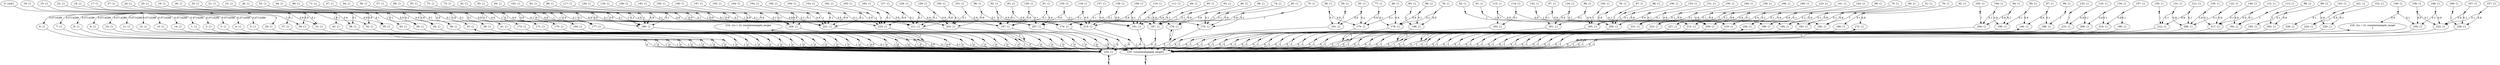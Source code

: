 digraph model {
	0 [ label = "0: {init}" ];
	1 [ label = "1: {}" ];
	2 [ label = "2: {}" ];
	3 [ label = "3: {}" ];
	4 [ label = "4: {}" ];
	5 [ label = "5: {}" ];
	6 [ label = "6: {}" ];
	7 [ label = "7: {}" ];
	8 [ label = "8: {}" ];
	9 [ label = "9: {}" ];
	10 [ label = "10: {}" ];
	11 [ label = "11: {}" ];
	12 [ label = "12: {}" ];
	13 [ label = "13: {}" ];
	14 [ label = "14: {}" ];
	15 [ label = "15: {}" ];
	16 [ label = "16: {}" ];
	17 [ label = "17: {}" ];
	18 [ label = "18: {}" ];
	19 [ label = "19: {}" ];
	20 [ label = "20: {}" ];
	21 [ label = "21: {}" ];
	22 [ label = "22: {}" ];
	23 [ label = "23: {}" ];
	24 [ label = "24: {}" ];
	25 [ label = "25: {}" ];
	26 [ label = "26: {}" ];
	27 [ label = "27: {}" ];
	28 [ label = "28: {}" ];
	29 [ label = "29: {}" ];
	30 [ label = "30: {}" ];
	31 [ label = "31: {}" ];
	32 [ label = "32: {}" ];
	33 [ label = "33: {}" ];
	34 [ label = "34: {}" ];
	35 [ label = "35: {}" ];
	36 [ label = "36: {}" ];
	37 [ label = "37: {}" ];
	38 [ label = "38: {}" ];
	39 [ label = "39: {}" ];
	40 [ label = "40: {}" ];
	41 [ label = "41: {}" ];
	42 [ label = "42: {}" ];
	43 [ label = "43: {}" ];
	44 [ label = "44: {}" ];
	45 [ label = "45: {}" ];
	46 [ label = "46: {}" ];
	47 [ label = "47: {}" ];
	48 [ label = "48: {}" ];
	49 [ label = "49: {}" ];
	50 [ label = "50: {}" ];
	51 [ label = "51: {}" ];
	52 [ label = "52: {}" ];
	53 [ label = "53: {}" ];
	54 [ label = "54: {}" ];
	55 [ label = "55: {}" ];
	56 [ label = "56: {}" ];
	57 [ label = "57: {}" ];
	58 [ label = "58: {}" ];
	59 [ label = "59: {}" ];
	60 [ label = "60: {}" ];
	61 [ label = "61: {}" ];
	62 [ label = "62: {}" ];
	63 [ label = "63: {}" ];
	64 [ label = "64: {}" ];
	65 [ label = "65: {}" ];
	66 [ label = "66: {}" ];
	67 [ label = "67: {}" ];
	68 [ label = "68: {}" ];
	69 [ label = "69: {}" ];
	70 [ label = "70: {}" ];
	71 [ label = "71: {}" ];
	72 [ label = "72: {}" ];
	73 [ label = "73: {}" ];
	74 [ label = "74: {}" ];
	75 [ label = "75: {}" ];
	76 [ label = "76: {}" ];
	77 [ label = "77: {}" ];
	78 [ label = "78: {}" ];
	79 [ label = "79: {}" ];
	80 [ label = "80: {}" ];
	81 [ label = "81: {}" ];
	82 [ label = "82: {}" ];
	83 [ label = "83: {}" ];
	84 [ label = "84: {}" ];
	85 [ label = "85: {}" ];
	86 [ label = "86: {}" ];
	87 [ label = "87: {}" ];
	88 [ label = "88: {}" ];
	89 [ label = "89: {}" ];
	90 [ label = "90: {}" ];
	91 [ label = "91: {}" ];
	92 [ label = "92: {}" ];
	93 [ label = "93: {}" ];
	94 [ label = "94: {}" ];
	95 [ label = "95: {}" ];
	96 [ label = "96: {}" ];
	97 [ label = "97: {}" ];
	98 [ label = "98: {}" ];
	99 [ label = "99: {}" ];
	100 [ label = "100: {}" ];
	101 [ label = "101: {}" ];
	102 [ label = "102: {}" ];
	103 [ label = "103: {}" ];
	104 [ label = "104: {}" ];
	105 [ label = "105: {}" ];
	106 [ label = "106: {}" ];
	107 [ label = "107: {}" ];
	108 [ label = "108: {}" ];
	109 [ label = "109: {}" ];
	110 [ label = "110: {}" ];
	111 [ label = "111: {}" ];
	112 [ label = "112: {}" ];
	113 [ label = "113: {}" ];
	114 [ label = "114: {}" ];
	115 [ label = "115: {}" ];
	116 [ label = "116: {}" ];
	117 [ label = "117: {}" ];
	118 [ label = "118: {}" ];
	119 [ label = "119: {}" ];
	120 [ label = "120: {}" ];
	121 [ label = "121: {}" ];
	122 [ label = "122: {}" ];
	123 [ label = "123: {}" ];
	124 [ label = "124: {}" ];
	125 [ label = "125: {}" ];
	126 [ label = "126: {}" ];
	127 [ label = "127: {}" ];
	128 [ label = "128: {}" ];
	129 [ label = "129: {}" ];
	130 [ label = "130: {}" ];
	131 [ label = "131: {}" ];
	132 [ label = "132: {}" ];
	133 [ label = "133: {}" ];
	134 [ label = "134: {}" ];
	135 [ label = "135: {}" ];
	136 [ label = "136: {}" ];
	137 [ label = "137: {}" ];
	138 [ label = "138: {}" ];
	139 [ label = "139: {}" ];
	140 [ label = "140: {}" ];
	141 [ label = "141: {}" ];
	142 [ label = "142: {}" ];
	143 [ label = "143: {}" ];
	144 [ label = "144: {}" ];
	145 [ label = "145: {}" ];
	146 [ label = "146: {}" ];
	147 [ label = "147: {}" ];
	148 [ label = "148: {}" ];
	149 [ label = "149: {}" ];
	150 [ label = "150: {}" ];
	151 [ label = "151: {}" ];
	152 [ label = "152: {}" ];
	153 [ label = "153: {}" ];
	154 [ label = "154: {}" ];
	155 [ label = "155: {}" ];
	156 [ label = "156: {}" ];
	157 [ label = "157: {}" ];
	158 [ label = "158: {}" ];
	159 [ label = "159: {}" ];
	160 [ label = "160: {}" ];
	161 [ label = "161: {}" ];
	162 [ label = "162: {}" ];
	163 [ label = "163: {}" ];
	164 [ label = "164: {}" ];
	165 [ label = "165: {}" ];
	166 [ label = "166: {}" ];
	167 [ label = "167: {}" ];
	168 [ label = "168: {}" ];
	169 [ label = "169: {}" ];
	170 [ label = "170: {}" ];
	171 [ label = "171: {}" ];
	172 [ label = "172: {}" ];
	173 [ label = "173: {}" ];
	174 [ label = "174: {}" ];
	175 [ label = "175: {}" ];
	176 [ label = "176: {}" ];
	177 [ label = "177: {}" ];
	178 [ label = "178: {}" ];
	179 [ label = "179: {}" ];
	180 [ label = "180: {}" ];
	181 [ label = "181: {}" ];
	182 [ label = "182: {}" ];
	183 [ label = "183: {}" ];
	184 [ label = "184: {}" ];
	185 [ label = "185: {}" ];
	186 [ label = "186: {}" ];
	187 [ label = "187: {}" ];
	188 [ label = "188: {}" ];
	189 [ label = "189: {}" ];
	190 [ label = "190: {}" ];
	191 [ label = "191: {}" ];
	192 [ label = "192: {}" ];
	193 [ label = "193: {}" ];
	194 [ label = "194: {}" ];
	195 [ label = "195: {}" ];
	196 [ label = "196: {}" ];
	197 [ label = "197: {}" ];
	198 [ label = "198: {}" ];
	199 [ label = "199: {}" ];
	200 [ label = "200: {}" ];
	201 [ label = "201: {}" ];
	202 [ label = "202: {}" ];
	203 [ label = "203: {}" ];
	204 [ label = "204: {}" ];
	205 [ label = "205: {}" ];
	206 [ label = "206: {}" ];
	207 [ label = "207: {}" ];
	208 [ label = "208: {}" ];
	209 [ label = "209: {}" ];
	210 [ label = "210: {}" ];
	211 [ label = "211: {}" ];
	212 [ label = "212: {}" ];
	213 [ label = "213: {}" ];
	214 [ label = "214: {}" ];
	215 [ label = "215: {}" ];
	216 [ label = "216: {(o = 2), counterexample_target
}" ];
	217 [ label = "217: {}" ];
	218 [ label = "218: {(o = 2), counterexample_target
}" ];
	219 [ label = "219: {}" ];
	220 [ label = "220: {}" ];
	221 [ label = "221: {}" ];
	222 [ label = "222: {}" ];
	223 [ label = "223: {}" ];
	224 [ label = "224: {}" ];
	225 [ label = "225: {}" ];
	226 [ label = "226: {}" ];
	227 [ label = "227: {}" ];
	228 [ label = "228: {}" ];
	229 [ label = "229: {}" ];
	230 [ label = "230: {}" ];
	231 [ label = "231: {}" ];
	232 [ label = "232: {}" ];
	233 [ label = "233: {counterexample_target}" ];
	"0c0" [shape = "point"];
	0 -> "0c0";
	"0c0" -> 1 [ label= "0.0714286" ];
	"0c0" -> 2 [ label= "0.0714286" ];
	"0c0" -> 3 [ label= "0.0714286" ];
	"0c0" -> 4 [ label= "0.0714286" ];
	"0c0" -> 5 [ label= "0.0714286" ];
	"0c0" -> 6 [ label= "0.0714286" ];
	"0c0" -> 7 [ label= "0.0714286" ];
	"0c0" -> 8 [ label= "0.0714286" ];
	"0c0" -> 9 [ label= "0.0714286" ];
	"0c0" -> 10 [ label= "0.0714286" ];
	"0c0" -> 11 [ label= "0.0714286" ];
	"0c0" -> 12 [ label= "0.0714286" ];
	"0c0" -> 13 [ label= "0.0714286" ];
	"0c0" -> 14 [ label= "0.0714286" ];
	"1c0" [shape = "point"];
	1 -> "1c0";
	"1c0" -> 232 [ label= "0" ];
	"1c0" -> 233 [ label= "1" ];
	"2c0" [shape = "point"];
	2 -> "2c0";
	"2c0" -> 232 [ label= "0" ];
	"2c0" -> 233 [ label= "1" ];
	"3c0" [shape = "point"];
	3 -> "3c0";
	"3c0" -> 232 [ label= "0" ];
	"3c0" -> 233 [ label= "1" ];
	"4c0" [shape = "point"];
	4 -> "4c0";
	"4c0" -> 232 [ label= "0" ];
	"4c0" -> 233 [ label= "1" ];
	"5c0" [shape = "point"];
	5 -> "5c0";
	"5c0" -> 232 [ label= "0" ];
	"5c0" -> 233 [ label= "1" ];
	"6c0" [shape = "point"];
	6 -> "6c0";
	"6c0" -> 232 [ label= "0" ];
	"6c0" -> 233 [ label= "1" ];
	"7c0" [shape = "point"];
	7 -> "7c0";
	"7c0" -> 232 [ label= "0" ];
	"7c0" -> 233 [ label= "1" ];
	"8c0" [shape = "point"];
	8 -> "8c0";
	"8c0" -> 232 [ label= "0" ];
	"8c0" -> 233 [ label= "1" ];
	"9c0" [shape = "point"];
	9 -> "9c0";
	"9c0" -> 232 [ label= "0" ];
	"9c0" -> 233 [ label= "1" ];
	"10c0" [shape = "point"];
	10 -> "10c0";
	"10c0" -> 232 [ label= "0" ];
	"10c0" -> 233 [ label= "1" ];
	"11c0" [shape = "point"];
	11 -> "11c0";
	"11c0" -> 232 [ label= "0" ];
	"11c0" -> 233 [ label= "1" ];
	"12c0" [shape = "point"];
	12 -> "12c0";
	"12c0" -> 232 [ label= "0" ];
	"12c0" -> 233 [ label= "1" ];
	"13c0" [shape = "point"];
	13 -> "13c0";
	"13c0" -> 232 [ label= "0" ];
	"13c0" -> 233 [ label= "1" ];
	"14c0" [shape = "point"];
	14 -> "14c0";
	"14c0" -> 232 [ label= "0" ];
	"14c0" -> 233 [ label= "1" ];
	"15c0" [shape = "point"];
	15 -> "15c0";
	"15c0" -> 30 [ label= "1" ];
	"16c0" [shape = "point"];
	16 -> "16c0";
	"16c0" -> 29 [ label= "1" ];
	"17c0" [shape = "point"];
	17 -> "17c0";
	"17c0" -> 32 [ label= "1" ];
	"18c0" [shape = "point"];
	18 -> "18c0";
	"18c0" -> 34 [ label= "1" ];
	"19c0" [shape = "point"];
	19 -> "19c0";
	"19c0" -> 30 [ label= "0.9" ];
	"19c0" -> 31 [ label= "0.1" ];
	"20c0" [shape = "point"];
	20 -> "20c0";
	"20c0" -> 32 [ label= "0.9" ];
	"20c0" -> 35 [ label= "0.1" ];
	"21c0" [shape = "point"];
	21 -> "21c0";
	"21c0" -> 34 [ label= "0.9" ];
	"21c0" -> 36 [ label= "0.1" ];
	"22c0" [shape = "point"];
	22 -> "22c0";
	"22c0" -> 31 [ label= "0.9" ];
	"22c0" -> 37 [ label= "0.1" ];
	"23c0" [shape = "point"];
	23 -> "23c0";
	"23c0" -> 33 [ label= "0.9" ];
	"23c0" -> 40 [ label= "0.1" ];
	"24c0" [shape = "point"];
	24 -> "24c0";
	"24c0" -> 35 [ label= "0.9" ];
	"24c0" -> 38 [ label= "0.1" ];
	"25c0" [shape = "point"];
	25 -> "25c0";
	"25c0" -> 36 [ label= "0.9" ];
	"25c0" -> 39 [ label= "0.1" ];
	"26c0" [shape = "point"];
	26 -> "26c0";
	"26c0" -> 40 [ label= "0.9" ];
	"26c0" -> 41 [ label= "0.1" ];
	"27c0" [shape = "point"];
	27 -> "27c0";
	"27c0" -> 38 [ label= "0.9" ];
	"27c0" -> 42 [ label= "0.1" ];
	"28c0" [shape = "point"];
	28 -> "28c0";
	"28c0" -> 39 [ label= "0.9" ];
	"28c0" -> 43 [ label= "0.1" ];
	"29c0" [shape = "point"];
	29 -> "29c0";
	"29c0" -> 232 [ label= "0" ];
	"29c0" -> 233 [ label= "1" ];
	"30c0" [shape = "point"];
	30 -> "30c0";
	"30c0" -> 232 [ label= "0" ];
	"30c0" -> 233 [ label= "1" ];
	"31c0" [shape = "point"];
	31 -> "31c0";
	"31c0" -> 232 [ label= "0" ];
	"31c0" -> 233 [ label= "1" ];
	"32c0" [shape = "point"];
	32 -> "32c0";
	"32c0" -> 232 [ label= "0.9" ];
	"32c0" -> 233 [ label= "0.1" ];
	"33c0" [shape = "point"];
	33 -> "33c0";
	"33c0" -> 33 [ label= "1" ];
	"34c0" [shape = "point"];
	34 -> "34c0";
	"34c0" -> 232 [ label= "0" ];
	"34c0" -> 233 [ label= "1" ];
	"35c0" [shape = "point"];
	35 -> "35c0";
	"35c0" -> 232 [ label= "0" ];
	"35c0" -> 233 [ label= "1" ];
	"36c0" [shape = "point"];
	36 -> "36c0";
	"36c0" -> 232 [ label= "0.9" ];
	"36c0" -> 233 [ label= "0.1" ];
	"37c0" [shape = "point"];
	37 -> "37c0";
	"37c0" -> 232 [ label= "0" ];
	"37c0" -> 233 [ label= "1" ];
	"38c0" [shape = "point"];
	38 -> "38c0";
	"38c0" -> 232 [ label= "0" ];
	"38c0" -> 233 [ label= "1" ];
	"39c0" [shape = "point"];
	39 -> "39c0";
	"39c0" -> 232 [ label= "0" ];
	"39c0" -> 233 [ label= "1" ];
	"40c0" [shape = "point"];
	40 -> "40c0";
	"40c0" -> 232 [ label= "0.9" ];
	"40c0" -> 233 [ label= "0.1" ];
	"41c0" [shape = "point"];
	41 -> "41c0";
	"41c0" -> 232 [ label= "0" ];
	"41c0" -> 233 [ label= "1" ];
	"42c0" [shape = "point"];
	42 -> "42c0";
	"42c0" -> 232 [ label= "0" ];
	"42c0" -> 233 [ label= "1" ];
	"43c0" [shape = "point"];
	43 -> "43c0";
	"43c0" -> 232 [ label= "0" ];
	"43c0" -> 233 [ label= "1" ];
	"44c0" [shape = "point"];
	44 -> "44c0";
	"44c0" -> 170 [ label= "0.9" ];
	"44c0" -> 171 [ label= "0.1" ];
	"45c0" [shape = "point"];
	45 -> "45c0";
	"45c0" -> 174 [ label= "0.9" ];
	"45c0" -> 175 [ label= "0.1" ];
	"46c0" [shape = "point"];
	46 -> "46c0";
	"46c0" -> 175 [ label= "0.1" ];
	"46c0" -> 176 [ label= "0.9" ];
	"47c0" [shape = "point"];
	47 -> "47c0";
	"47c0" -> 175 [ label= "0.1" ];
	"47c0" -> 177 [ label= "0.9" ];
	"48c0" [shape = "point"];
	48 -> "48c0";
	"48c0" -> 175 [ label= "1" ];
	"49c0" [shape = "point"];
	49 -> "49c0";
	"49c0" -> 178 [ label= "0.9" ];
	"49c0" -> 179 [ label= "0.1" ];
	"50c0" [shape = "point"];
	50 -> "50c0";
	"50c0" -> 179 [ label= "0.1" ];
	"50c0" -> 181 [ label= "0.9" ];
	"51c0" [shape = "point"];
	51 -> "51c0";
	"51c0" -> 182 [ label= "0.9" ];
	"51c0" -> 183 [ label= "0.1" ];
	"52c0" [shape = "point"];
	52 -> "52c0";
	"52c0" -> 183 [ label= "1" ];
	"53c0" [shape = "point"];
	53 -> "53c0";
	"53c0" -> 171 [ label= "0.9" ];
	"53c0" -> 173 [ label= "0.1" ];
	"54c0" [shape = "point"];
	54 -> "54c0";
	"54c0" -> 175 [ label= "0.9" ];
	"54c0" -> 177 [ label= "0.1" ];
	"55c0" [shape = "point"];
	55 -> "55c0";
	"55c0" -> 177 [ label= "0.1" ];
	"55c0" -> 187 [ label= "0.9" ];
	"56c0" [shape = "point"];
	56 -> "56c0";
	"56c0" -> 177 [ label= "1" ];
	"57c0" [shape = "point"];
	57 -> "57c0";
	"57c0" -> 177 [ label= "1" ];
	"58c0" [shape = "point"];
	58 -> "58c0";
	"58c0" -> 179 [ label= "0.9" ];
	"58c0" -> 181 [ label= "0.1" ];
	"59c0" [shape = "point"];
	59 -> "59c0";
	"59c0" -> 181 [ label= "1" ];
	"60c0" [shape = "point"];
	60 -> "60c0";
	"60c0" -> 183 [ label= "0.9" ];
	"60c0" -> 185 [ label= "0.1" ];
	"61c0" [shape = "point"];
	61 -> "61c0";
	"61c0" -> 185 [ label= "1" ];
	"62c0" [shape = "point"];
	62 -> "62c0";
	"62c0" -> 172 [ label= "0.9" ];
	"62c0" -> 186 [ label= "0.1" ];
	"63c0" [shape = "point"];
	63 -> "63c0";
	"63c0" -> 176 [ label= "0.9" ];
	"63c0" -> 187 [ label= "0.1" ];
	"64c0" [shape = "point"];
	64 -> "64c0";
	"64c0" -> 187 [ label= "0.1" ];
	"64c0" -> 191 [ label= "0.9" ];
	"65c0" [shape = "point"];
	65 -> "65c0";
	"65c0" -> 187 [ label= "1" ];
	"66c0" [shape = "point"];
	66 -> "66c0";
	"66c0" -> 177 [ label= "0.9" ];
	"66c0" -> 187 [ label= "0.1" ];
	"67c0" [shape = "point"];
	67 -> "67c0";
	"67c0" -> 180 [ label= "0.9" ];
	"67c0" -> 188 [ label= "0.1" ];
	"68c0" [shape = "point"];
	68 -> "68c0";
	"68c0" -> 188 [ label= "1" ];
	"69c0" [shape = "point"];
	69 -> "69c0";
	"69c0" -> 184 [ label= "0.9" ];
	"69c0" -> 189 [ label= "0.1" ];
	"70c0" [shape = "point"];
	70 -> "70c0";
	"70c0" -> 185 [ label= "0.9" ];
	"70c0" -> 189 [ label= "0.1" ];
	"71c0" [shape = "point"];
	71 -> "71c0";
	"71c0" -> 170 [ label= "0.1" ];
	"71c0" -> 194 [ label= "0.9" ];
	"72c0" [shape = "point"];
	72 -> "72c0";
	"72c0" -> 174 [ label= "0.1" ];
	"72c0" -> 196 [ label= "0.9" ];
	"73c0" [shape = "point"];
	73 -> "73c0";
	"73c0" -> 174 [ label= "0.1" ];
	"73c0" -> 197 [ label= "0.9" ];
	"74c0" [shape = "point"];
	74 -> "74c0";
	"74c0" -> 174 [ label= "0.1" ];
	"74c0" -> 175 [ label= "0.9" ];
	"75c0" [shape = "point"];
	75 -> "75c0";
	"75c0" -> 174 [ label= "1" ];
	"76c0" [shape = "point"];
	76 -> "76c0";
	"76c0" -> 178 [ label= "0.1" ];
	"76c0" -> 198 [ label= "0.9" ];
	"77c0" [shape = "point"];
	77 -> "77c0";
	"77c0" -> 178 [ label= "0.1" ];
	"77c0" -> 179 [ label= "0.9" ];
	"78c0" [shape = "point"];
	78 -> "78c0";
	"78c0" -> 182 [ label= "0.1" ];
	"78c0" -> 200 [ label= "0.9" ];
	"79c0" [shape = "point"];
	79 -> "79c0";
	"79c0" -> 182 [ label= "1" ];
	"80c0" [shape = "point"];
	80 -> "80c0";
	"80c0" -> 194 [ label= "1" ];
	"81c0" [shape = "point"];
	81 -> "81c0";
	"81c0" -> 196 [ label= "1" ];
	"82c0" [shape = "point"];
	82 -> "82c0";
	"82c0" -> 196 [ label= "0.1" ];
	"82c0" -> 203 [ label= "0.9" ];
	"83c0" [shape = "point"];
	83 -> "83c0";
	"83c0" -> 174 [ label= "0.9" ];
	"83c0" -> 196 [ label= "0.1" ];
	"84c0" [shape = "point"];
	84 -> "84c0";
	"84c0" -> 196 [ label= "1" ];
	"85c0" [shape = "point"];
	85 -> "85c0";
	"85c0" -> 198 [ label= "1" ];
	"86c0" [shape = "point"];
	86 -> "86c0";
	"86c0" -> 178 [ label= "0.9" ];
	"86c0" -> 198 [ label= "0.1" ];
	"87c0" [shape = "point"];
	87 -> "87c0";
	"87c0" -> 200 [ label= "1" ];
	"88c0" [shape = "point"];
	88 -> "88c0";
	"88c0" -> 200 [ label= "1" ];
	"89c0" [shape = "point"];
	89 -> "89c0";
	"89c0" -> 195 [ label= "0.1" ];
	"89c0" -> 202 [ label= "0.9" ];
	"90c0" [shape = "point"];
	90 -> "90c0";
	"90c0" -> 197 [ label= "0.1" ];
	"90c0" -> 203 [ label= "0.9" ];
	"91c0" [shape = "point"];
	91 -> "91c0";
	"91c0" -> 197 [ label= "0.1" ];
	"91c0" -> 207 [ label= "0.9" ];
	"92c0" [shape = "point"];
	92 -> "92c0";
	"92c0" -> 176 [ label= "0.9" ];
	"92c0" -> 197 [ label= "0.1" ];
	"93c0" [shape = "point"];
	93 -> "93c0";
	"93c0" -> 174 [ label= "0.9" ];
	"93c0" -> 197 [ label= "0.1" ];
	"94c0" [shape = "point"];
	94 -> "94c0";
	"94c0" -> 199 [ label= "0.1" ];
	"94c0" -> 204 [ label= "0.9" ];
	"95c0" [shape = "point"];
	95 -> "95c0";
	"95c0" -> 180 [ label= "0.9" ];
	"95c0" -> 199 [ label= "0.1" ];
	"96c0" [shape = "point"];
	96 -> "96c0";
	"96c0" -> 201 [ label= "0.1" ];
	"96c0" -> 205 [ label= "0.9" ];
	"97c0" [shape = "point"];
	97 -> "97c0";
	"97c0" -> 182 [ label= "0.9" ];
	"97c0" -> 201 [ label= "0.1" ];
	"98c0" [shape = "point"];
	98 -> "98c0";
	"98c0" -> 202 [ label= "1" ];
	"99c0" [shape = "point"];
	99 -> "99c0";
	"99c0" -> 203 [ label= "1" ];
	"100c0" [shape = "point"];
	100 -> "100c0";
	"100c0" -> 203 [ label= "0.1" ];
	"100c0" -> 211 [ label= "0.9" ];
	"101c0" [shape = "point"];
	101 -> "101c0";
	"101c0" -> 197 [ label= "0.9" ];
	"101c0" -> 203 [ label= "0.1" ];
	"102c0" [shape = "point"];
	102 -> "102c0";
	"102c0" -> 196 [ label= "0.9" ];
	"102c0" -> 203 [ label= "0.1" ];
	"103c0" [shape = "point"];
	103 -> "103c0";
	"103c0" -> 204 [ label= "1" ];
	"104c0" [shape = "point"];
	104 -> "104c0";
	"104c0" -> 199 [ label= "0.9" ];
	"104c0" -> 204 [ label= "0.1" ];
	"105c0" [shape = "point"];
	105 -> "105c0";
	"105c0" -> 205 [ label= "1" ];
	"106c0" [shape = "point"];
	106 -> "106c0";
	"106c0" -> 200 [ label= "0.9" ];
	"106c0" -> 205 [ label= "0.1" ];
	"107c0" [shape = "point"];
	107 -> "107c0";
	"107c0" -> 190 [ label= "0.1" ];
	"107c0" -> 214 [ label= "0.9" ];
	"108c0" [shape = "point"];
	108 -> "108c0";
	"108c0" -> 191 [ label= "0.1" ];
	"108c0" -> 215 [ label= "0.9" ];
	"109c0" [shape = "point"];
	109 -> "109c0";
	"109c0" -> 191 [ label= "0.1" ];
	"109c0" -> 216 [ label= "0.9" ];
	"110c0" [shape = "point"];
	110 -> "110c0";
	"110c0" -> 191 [ label= "1" ];
	"111c0" [shape = "point"];
	111 -> "111c0";
	"111c0" -> 187 [ label= "0.9" ];
	"111c0" -> 191 [ label= "0.1" ];
	"112c0" [shape = "point"];
	112 -> "112c0";
	"112c0" -> 192 [ label= "0.1" ];
	"112c0" -> 217 [ label= "0.9" ];
	"113c0" [shape = "point"];
	113 -> "113c0";
	"113c0" -> 192 [ label= "1" ];
	"114c0" [shape = "point"];
	114 -> "114c0";
	"114c0" -> 193 [ label= "0.1" ];
	"114c0" -> 219 [ label= "0.9" ];
	"115c0" [shape = "point"];
	115 -> "115c0";
	"115c0" -> 189 [ label= "0.9" ];
	"115c0" -> 193 [ label= "0.1" ];
	"116c0" [shape = "point"];
	116 -> "116c0";
	"116c0" -> 206 [ label= "0.1" ];
	"116c0" -> 210 [ label= "0.9" ];
	"117c0" [shape = "point"];
	117 -> "117c0";
	"117c0" -> 207 [ label= "0.1" ];
	"117c0" -> 211 [ label= "0.9" ];
	"118c0" [shape = "point"];
	118 -> "118c0";
	"118c0" -> 207 [ label= "0.1" ];
	"118c0" -> 221 [ label= "0.9" ];
	"119c0" [shape = "point"];
	119 -> "119c0";
	"119c0" -> 207 [ label= "0.1" ];
	"119c0" -> 215 [ label= "0.9" ];
	"120c0" [shape = "point"];
	120 -> "120c0";
	"120c0" -> 197 [ label= "0.9" ];
	"120c0" -> 207 [ label= "0.1" ];
	"121c0" [shape = "point"];
	121 -> "121c0";
	"121c0" -> 208 [ label= "0.1" ];
	"121c0" -> 212 [ label= "0.9" ];
	"122c0" [shape = "point"];
	122 -> "122c0";
	"122c0" -> 208 [ label= "0.1" ];
	"122c0" -> 217 [ label= "0.9" ];
	"123c0" [shape = "point"];
	123 -> "123c0";
	"123c0" -> 209 [ label= "0.1" ];
	"123c0" -> 213 [ label= "0.9" ];
	"124c0" [shape = "point"];
	124 -> "124c0";
	"124c0" -> 201 [ label= "0.9" ];
	"124c0" -> 209 [ label= "0.1" ];
	"125c0" [shape = "point"];
	125 -> "125c0";
	"125c0" -> 210 [ label= "1" ];
	"126c0" [shape = "point"];
	126 -> "126c0";
	"126c0" -> 211 [ label= "1" ];
	"127c0" [shape = "point"];
	127 -> "127c0";
	"127c0" -> 211 [ label= "0.1" ];
	"127c0" -> 225 [ label= "0.9" ];
	"128c0" [shape = "point"];
	128 -> "128c0";
	"128c0" -> 207 [ label= "0.9" ];
	"128c0" -> 211 [ label= "0.1" ];
	"129c0" [shape = "point"];
	129 -> "129c0";
	"129c0" -> 203 [ label= "0.9" ];
	"129c0" -> 211 [ label= "0.1" ];
	"130c0" [shape = "point"];
	130 -> "130c0";
	"130c0" -> 212 [ label= "1" ];
	"131c0" [shape = "point"];
	131 -> "131c0";
	"131c0" -> 208 [ label= "0.9" ];
	"131c0" -> 212 [ label= "0.1" ];
	"132c0" [shape = "point"];
	132 -> "132c0";
	"132c0" -> 213 [ label= "1" ];
	"133c0" [shape = "point"];
	133 -> "133c0";
	"133c0" -> 205 [ label= "0.9" ];
	"133c0" -> 213 [ label= "0.1" ];
	"134c0" [shape = "point"];
	134 -> "134c0";
	"134c0" -> 206 [ label= "0.9" ];
	"134c0" -> 214 [ label= "0.1" ];
	"135c0" [shape = "point"];
	135 -> "135c0";
	"135c0" -> 207 [ label= "0.9" ];
	"135c0" -> 215 [ label= "0.1" ];
	"136c0" [shape = "point"];
	136 -> "136c0";
	"136c0" -> 215 [ label= "0.1" ];
	"136c0" -> 229 [ label= "0.9" ];
	"137c0" [shape = "point"];
	137 -> "137c0";
	"137c0" -> 191 [ label= "0.9" ];
	"137c0" -> 215 [ label= "0.1" ];
	"138c0" [shape = "point"];
	138 -> "138c0";
	"138c0" -> 176 [ label= "0.9" ];
	"138c0" -> 215 [ label= "0.1" ];
	"139c0" [shape = "point"];
	139 -> "139c0";
	"139c0" -> 208 [ label= "0.9" ];
	"139c0" -> 217 [ label= "0.1" ];
	"140c0" [shape = "point"];
	140 -> "140c0";
	"140c0" -> 192 [ label= "0.9" ];
	"140c0" -> 217 [ label= "0.1" ];
	"141c0" [shape = "point"];
	141 -> "141c0";
	"141c0" -> 209 [ label= "0.9" ];
	"141c0" -> 219 [ label= "0.1" ];
	"142c0" [shape = "point"];
	142 -> "142c0";
	"142c0" -> 184 [ label= "0.9" ];
	"142c0" -> 219 [ label= "0.1" ];
	"143c0" [shape = "point"];
	143 -> "143c0";
	"143c0" -> 220 [ label= "0.9" ];
	"143c0" -> 228 [ label= "0.1" ];
	"144c0" [shape = "point"];
	144 -> "144c0";
	"144c0" -> 221 [ label= "0.9" ];
	"144c0" -> 229 [ label= "0.1" ];
	"145c0" [shape = "point"];
	145 -> "145c0";
	"145c0" -> 229 [ label= "1" ];
	"146c0" [shape = "point"];
	146 -> "146c0";
	"146c0" -> 216 [ label= "0.9" ];
	"146c0" -> 229 [ label= "0.1" ];
	"147c0" [shape = "point"];
	147 -> "147c0";
	"147c0" -> 215 [ label= "0.9" ];
	"147c0" -> 229 [ label= "0.1" ];
	"148c0" [shape = "point"];
	148 -> "148c0";
	"148c0" -> 222 [ label= "0.9" ];
	"148c0" -> 230 [ label= "0.1" ];
	"149c0" [shape = "point"];
	149 -> "149c0";
	"149c0" -> 218 [ label= "0.9" ];
	"149c0" -> 230 [ label= "0.1" ];
	"150c0" [shape = "point"];
	150 -> "150c0";
	"150c0" -> 223 [ label= "0.9" ];
	"150c0" -> 231 [ label= "0.1" ];
	"151c0" [shape = "point"];
	151 -> "151c0";
	"151c0" -> 219 [ label= "0.9" ];
	"151c0" -> 231 [ label= "0.1" ];
	"152c0" [shape = "point"];
	152 -> "152c0";
	"152c0" -> 220 [ label= "0.1" ];
	"152c0" -> 224 [ label= "0.9" ];
	"153c0" [shape = "point"];
	153 -> "153c0";
	"153c0" -> 221 [ label= "0.1" ];
	"153c0" -> 225 [ label= "0.9" ];
	"154c0" [shape = "point"];
	154 -> "154c0";
	"154c0" -> 221 [ label= "1" ];
	"155c0" [shape = "point"];
	155 -> "155c0";
	"155c0" -> 221 [ label= "0.1" ];
	"155c0" -> 229 [ label= "0.9" ];
	"156c0" [shape = "point"];
	156 -> "156c0";
	"156c0" -> 207 [ label= "0.9" ];
	"156c0" -> 221 [ label= "0.1" ];
	"157c0" [shape = "point"];
	157 -> "157c0";
	"157c0" -> 222 [ label= "0.1" ];
	"157c0" -> 226 [ label= "0.9" ];
	"158c0" [shape = "point"];
	158 -> "158c0";
	"158c0" -> 222 [ label= "0.1" ];
	"158c0" -> 230 [ label= "0.9" ];
	"159c0" [shape = "point"];
	159 -> "159c0";
	"159c0" -> 223 [ label= "0.1" ];
	"159c0" -> 227 [ label= "0.9" ];
	"160c0" [shape = "point"];
	160 -> "160c0";
	"160c0" -> 209 [ label= "0.9" ];
	"160c0" -> 223 [ label= "0.1" ];
	"161c0" [shape = "point"];
	161 -> "161c0";
	"161c0" -> 224 [ label= "1" ];
	"162c0" [shape = "point"];
	162 -> "162c0";
	"162c0" -> 225 [ label= "1" ];
	"163c0" [shape = "point"];
	163 -> "163c0";
	"163c0" -> 225 [ label= "1" ];
	"164c0" [shape = "point"];
	164 -> "164c0";
	"164c0" -> 221 [ label= "0.9" ];
	"164c0" -> 225 [ label= "0.1" ];
	"165c0" [shape = "point"];
	165 -> "165c0";
	"165c0" -> 211 [ label= "0.9" ];
	"165c0" -> 225 [ label= "0.1" ];
	"166c0" [shape = "point"];
	166 -> "166c0";
	"166c0" -> 226 [ label= "1" ];
	"167c0" [shape = "point"];
	167 -> "167c0";
	"167c0" -> 222 [ label= "0.9" ];
	"167c0" -> 226 [ label= "0.1" ];
	"168c0" [shape = "point"];
	168 -> "168c0";
	"168c0" -> 227 [ label= "1" ];
	"169c0" [shape = "point"];
	169 -> "169c0";
	"169c0" -> 213 [ label= "0.9" ];
	"169c0" -> 227 [ label= "0.1" ];
	"170c0" [shape = "point"];
	170 -> "170c0";
	"170c0" -> 232 [ label= "0" ];
	"170c0" -> 233 [ label= "1" ];
	"171c0" [shape = "point"];
	171 -> "171c0";
	"171c0" -> 232 [ label= "0" ];
	"171c0" -> 233 [ label= "1" ];
	"172c0" [shape = "point"];
	172 -> "172c0";
	"172c0" -> 172 [ label= "1" ];
	"173c0" [shape = "point"];
	173 -> "173c0";
	"173c0" -> 232 [ label= "0" ];
	"173c0" -> 233 [ label= "1" ];
	"174c0" [shape = "point"];
	174 -> "174c0";
	"174c0" -> 232 [ label= "0" ];
	"174c0" -> 233 [ label= "1" ];
	"175c0" [shape = "point"];
	175 -> "175c0";
	"175c0" -> 232 [ label= "0" ];
	"175c0" -> 233 [ label= "1" ];
	"176c0" [shape = "point"];
	176 -> "176c0";
	"176c0" -> 176 [ label= "1" ];
	"177c0" [shape = "point"];
	177 -> "177c0";
	"177c0" -> 232 [ label= "0" ];
	"177c0" -> 233 [ label= "1" ];
	"178c0" [shape = "point"];
	178 -> "178c0";
	"178c0" -> 232 [ label= "0" ];
	"178c0" -> 233 [ label= "1" ];
	"179c0" [shape = "point"];
	179 -> "179c0";
	"179c0" -> 232 [ label= "0" ];
	"179c0" -> 233 [ label= "1" ];
	"180c0" [shape = "point"];
	180 -> "180c0";
	"180c0" -> 180 [ label= "1" ];
	"181c0" [shape = "point"];
	181 -> "181c0";
	"181c0" -> 232 [ label= "0" ];
	"181c0" -> 233 [ label= "1" ];
	"182c0" [shape = "point"];
	182 -> "182c0";
	"182c0" -> 232 [ label= "0" ];
	"182c0" -> 233 [ label= "1" ];
	"183c0" [shape = "point"];
	183 -> "183c0";
	"183c0" -> 232 [ label= "0" ];
	"183c0" -> 233 [ label= "1" ];
	"184c0" [shape = "point"];
	184 -> "184c0";
	"184c0" -> 184 [ label= "1" ];
	"185c0" [shape = "point"];
	185 -> "185c0";
	"185c0" -> 232 [ label= "0" ];
	"185c0" -> 233 [ label= "1" ];
	"186c0" [shape = "point"];
	186 -> "186c0";
	"186c0" -> 232 [ label= "0" ];
	"186c0" -> 233 [ label= "1" ];
	"187c0" [shape = "point"];
	187 -> "187c0";
	"187c0" -> 232 [ label= "0" ];
	"187c0" -> 233 [ label= "1" ];
	"188c0" [shape = "point"];
	188 -> "188c0";
	"188c0" -> 232 [ label= "0" ];
	"188c0" -> 233 [ label= "1" ];
	"189c0" [shape = "point"];
	189 -> "189c0";
	"189c0" -> 232 [ label= "0" ];
	"189c0" -> 233 [ label= "1" ];
	"190c0" [shape = "point"];
	190 -> "190c0";
	"190c0" -> 232 [ label= "0" ];
	"190c0" -> 233 [ label= "1" ];
	"191c0" [shape = "point"];
	191 -> "191c0";
	"191c0" -> 232 [ label= "0" ];
	"191c0" -> 233 [ label= "1" ];
	"192c0" [shape = "point"];
	192 -> "192c0";
	"192c0" -> 232 [ label= "0" ];
	"192c0" -> 233 [ label= "1" ];
	"193c0" [shape = "point"];
	193 -> "193c0";
	"193c0" -> 232 [ label= "0" ];
	"193c0" -> 233 [ label= "1" ];
	"194c0" [shape = "point"];
	194 -> "194c0";
	"194c0" -> 232 [ label= "0" ];
	"194c0" -> 233 [ label= "1" ];
	"195c0" [shape = "point"];
	195 -> "195c0";
	"195c0" -> 232 [ label= "0" ];
	"195c0" -> 233 [ label= "1" ];
	"196c0" [shape = "point"];
	196 -> "196c0";
	"196c0" -> 232 [ label= "0" ];
	"196c0" -> 233 [ label= "1" ];
	"197c0" [shape = "point"];
	197 -> "197c0";
	"197c0" -> 232 [ label= "0" ];
	"197c0" -> 233 [ label= "1" ];
	"198c0" [shape = "point"];
	198 -> "198c0";
	"198c0" -> 232 [ label= "0" ];
	"198c0" -> 233 [ label= "1" ];
	"199c0" [shape = "point"];
	199 -> "199c0";
	"199c0" -> 232 [ label= "0" ];
	"199c0" -> 233 [ label= "1" ];
	"200c0" [shape = "point"];
	200 -> "200c0";
	"200c0" -> 232 [ label= "0" ];
	"200c0" -> 233 [ label= "1" ];
	"201c0" [shape = "point"];
	201 -> "201c0";
	"201c0" -> 232 [ label= "0" ];
	"201c0" -> 233 [ label= "1" ];
	"202c0" [shape = "point"];
	202 -> "202c0";
	"202c0" -> 232 [ label= "0" ];
	"202c0" -> 233 [ label= "1" ];
	"203c0" [shape = "point"];
	203 -> "203c0";
	"203c0" -> 232 [ label= "0" ];
	"203c0" -> 233 [ label= "1" ];
	"204c0" [shape = "point"];
	204 -> "204c0";
	"204c0" -> 232 [ label= "0" ];
	"204c0" -> 233 [ label= "1" ];
	"205c0" [shape = "point"];
	205 -> "205c0";
	"205c0" -> 232 [ label= "0" ];
	"205c0" -> 233 [ label= "1" ];
	"206c0" [shape = "point"];
	206 -> "206c0";
	"206c0" -> 232 [ label= "0" ];
	"206c0" -> 233 [ label= "1" ];
	"207c0" [shape = "point"];
	207 -> "207c0";
	"207c0" -> 232 [ label= "0" ];
	"207c0" -> 233 [ label= "1" ];
	"208c0" [shape = "point"];
	208 -> "208c0";
	"208c0" -> 232 [ label= "0" ];
	"208c0" -> 233 [ label= "1" ];
	"209c0" [shape = "point"];
	209 -> "209c0";
	"209c0" -> 232 [ label= "0" ];
	"209c0" -> 233 [ label= "1" ];
	"210c0" [shape = "point"];
	210 -> "210c0";
	"210c0" -> 232 [ label= "0" ];
	"210c0" -> 233 [ label= "1" ];
	"211c0" [shape = "point"];
	211 -> "211c0";
	"211c0" -> 232 [ label= "0" ];
	"211c0" -> 233 [ label= "1" ];
	"212c0" [shape = "point"];
	212 -> "212c0";
	"212c0" -> 232 [ label= "0" ];
	"212c0" -> 233 [ label= "1" ];
	"213c0" [shape = "point"];
	213 -> "213c0";
	"213c0" -> 232 [ label= "0" ];
	"213c0" -> 233 [ label= "1" ];
	"214c0" [shape = "point"];
	214 -> "214c0";
	"214c0" -> 232 [ label= "0" ];
	"214c0" -> 233 [ label= "1" ];
	"215c0" [shape = "point"];
	215 -> "215c0";
	"215c0" -> 232 [ label= "0" ];
	"215c0" -> 233 [ label= "1" ];
	"216c0" [shape = "point"];
	216 -> "216c0";
	"216c0" -> 216 [ label= "1" ];
	"217c0" [shape = "point"];
	217 -> "217c0";
	"217c0" -> 232 [ label= "0" ];
	"217c0" -> 233 [ label= "1" ];
	"218c0" [shape = "point"];
	218 -> "218c0";
	"218c0" -> 218 [ label= "1" ];
	"219c0" [shape = "point"];
	219 -> "219c0";
	"219c0" -> 232 [ label= "0" ];
	"219c0" -> 233 [ label= "1" ];
	"220c0" [shape = "point"];
	220 -> "220c0";
	"220c0" -> 232 [ label= "0" ];
	"220c0" -> 233 [ label= "1" ];
	"221c0" [shape = "point"];
	221 -> "221c0";
	"221c0" -> 232 [ label= "0" ];
	"221c0" -> 233 [ label= "1" ];
	"222c0" [shape = "point"];
	222 -> "222c0";
	"222c0" -> 232 [ label= "0" ];
	"222c0" -> 233 [ label= "1" ];
	"223c0" [shape = "point"];
	223 -> "223c0";
	"223c0" -> 232 [ label= "0" ];
	"223c0" -> 233 [ label= "1" ];
	"224c0" [shape = "point"];
	224 -> "224c0";
	"224c0" -> 232 [ label= "0" ];
	"224c0" -> 233 [ label= "1" ];
	"225c0" [shape = "point"];
	225 -> "225c0";
	"225c0" -> 232 [ label= "0" ];
	"225c0" -> 233 [ label= "1" ];
	"226c0" [shape = "point"];
	226 -> "226c0";
	"226c0" -> 232 [ label= "0" ];
	"226c0" -> 233 [ label= "1" ];
	"227c0" [shape = "point"];
	227 -> "227c0";
	"227c0" -> 232 [ label= "0" ];
	"227c0" -> 233 [ label= "1" ];
	"228c0" [shape = "point"];
	228 -> "228c0";
	"228c0" -> 232 [ label= "0" ];
	"228c0" -> 233 [ label= "1" ];
	"229c0" [shape = "point"];
	229 -> "229c0";
	"229c0" -> 232 [ label= "0" ];
	"229c0" -> 233 [ label= "1" ];
	"230c0" [shape = "point"];
	230 -> "230c0";
	"230c0" -> 232 [ label= "0" ];
	"230c0" -> 233 [ label= "1" ];
	"231c0" [shape = "point"];
	231 -> "231c0";
	"231c0" -> 232 [ label= "0" ];
	"231c0" -> 233 [ label= "1" ];
	"232c0" [shape = "point"];
	232 -> "232c0";
	"232c0" -> 232 [ label= "1" ];
	"233c0" [shape = "point"];
	233 -> "233c0";
	"233c0" -> 233 [ label= "1" ];
}
